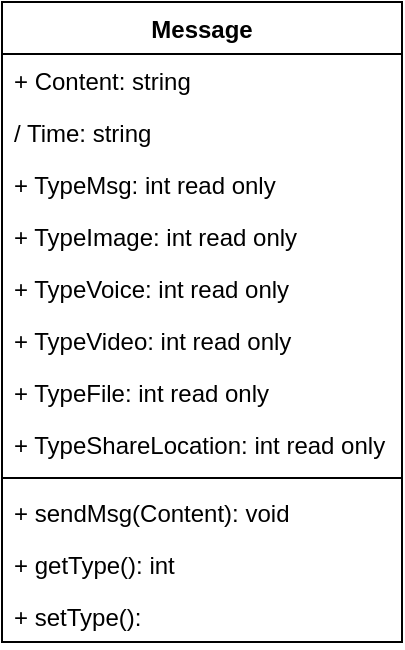 <mxfile version="13.0.3" type="device"><diagram id="KO_SPG3UJ22jKrZoMbtX" name="Page-1"><mxGraphModel dx="1102" dy="642" grid="1" gridSize="10" guides="1" tooltips="1" connect="1" arrows="1" fold="1" page="1" pageScale="1" pageWidth="850" pageHeight="1100" math="0" shadow="0"><root><mxCell id="0"/><mxCell id="1" parent="0"/><mxCell id="wWWgweSW1iGlhjR1nKM0-1" value="Message" style="swimlane;fontStyle=1;align=center;verticalAlign=top;childLayout=stackLayout;horizontal=1;startSize=26;horizontalStack=0;resizeParent=1;resizeParentMax=0;resizeLast=0;collapsible=1;marginBottom=0;" vertex="1" parent="1"><mxGeometry x="350" y="290" width="200" height="320" as="geometry"/></mxCell><mxCell id="wWWgweSW1iGlhjR1nKM0-2" value="+ Content: string" style="text;strokeColor=none;fillColor=none;align=left;verticalAlign=top;spacingLeft=4;spacingRight=4;overflow=hidden;rotatable=0;points=[[0,0.5],[1,0.5]];portConstraint=eastwest;" vertex="1" parent="wWWgweSW1iGlhjR1nKM0-1"><mxGeometry y="26" width="200" height="26" as="geometry"/></mxCell><mxCell id="wWWgweSW1iGlhjR1nKM0-11" value="/ Time: string" style="text;strokeColor=none;fillColor=none;align=left;verticalAlign=top;spacingLeft=4;spacingRight=4;overflow=hidden;rotatable=0;points=[[0,0.5],[1,0.5]];portConstraint=eastwest;" vertex="1" parent="wWWgweSW1iGlhjR1nKM0-1"><mxGeometry y="52" width="200" height="26" as="geometry"/></mxCell><mxCell id="wWWgweSW1iGlhjR1nKM0-12" value="+ TypeMsg: int read only" style="text;strokeColor=none;fillColor=none;align=left;verticalAlign=top;spacingLeft=4;spacingRight=4;overflow=hidden;rotatable=0;points=[[0,0.5],[1,0.5]];portConstraint=eastwest;" vertex="1" parent="wWWgweSW1iGlhjR1nKM0-1"><mxGeometry y="78" width="200" height="26" as="geometry"/></mxCell><mxCell id="wWWgweSW1iGlhjR1nKM0-13" value="+ TypeImage: int read only" style="text;strokeColor=none;fillColor=none;align=left;verticalAlign=top;spacingLeft=4;spacingRight=4;overflow=hidden;rotatable=0;points=[[0,0.5],[1,0.5]];portConstraint=eastwest;" vertex="1" parent="wWWgweSW1iGlhjR1nKM0-1"><mxGeometry y="104" width="200" height="26" as="geometry"/></mxCell><mxCell id="wWWgweSW1iGlhjR1nKM0-14" value="+ TypeVoice: int read only" style="text;strokeColor=none;fillColor=none;align=left;verticalAlign=top;spacingLeft=4;spacingRight=4;overflow=hidden;rotatable=0;points=[[0,0.5],[1,0.5]];portConstraint=eastwest;" vertex="1" parent="wWWgweSW1iGlhjR1nKM0-1"><mxGeometry y="130" width="200" height="26" as="geometry"/></mxCell><mxCell id="wWWgweSW1iGlhjR1nKM0-17" value="+ TypeVideo: int read only" style="text;strokeColor=none;fillColor=none;align=left;verticalAlign=top;spacingLeft=4;spacingRight=4;overflow=hidden;rotatable=0;points=[[0,0.5],[1,0.5]];portConstraint=eastwest;" vertex="1" parent="wWWgweSW1iGlhjR1nKM0-1"><mxGeometry y="156" width="200" height="26" as="geometry"/></mxCell><mxCell id="wWWgweSW1iGlhjR1nKM0-18" value="+ TypeFile: int read only" style="text;strokeColor=none;fillColor=none;align=left;verticalAlign=top;spacingLeft=4;spacingRight=4;overflow=hidden;rotatable=0;points=[[0,0.5],[1,0.5]];portConstraint=eastwest;" vertex="1" parent="wWWgweSW1iGlhjR1nKM0-1"><mxGeometry y="182" width="200" height="26" as="geometry"/></mxCell><mxCell id="wWWgweSW1iGlhjR1nKM0-19" value="+ TypeShareLocation: int read only" style="text;strokeColor=none;fillColor=none;align=left;verticalAlign=top;spacingLeft=4;spacingRight=4;overflow=hidden;rotatable=0;points=[[0,0.5],[1,0.5]];portConstraint=eastwest;" vertex="1" parent="wWWgweSW1iGlhjR1nKM0-1"><mxGeometry y="208" width="200" height="26" as="geometry"/></mxCell><mxCell id="wWWgweSW1iGlhjR1nKM0-3" value="" style="line;strokeWidth=1;fillColor=none;align=left;verticalAlign=middle;spacingTop=-1;spacingLeft=3;spacingRight=3;rotatable=0;labelPosition=right;points=[];portConstraint=eastwest;" vertex="1" parent="wWWgweSW1iGlhjR1nKM0-1"><mxGeometry y="234" width="200" height="8" as="geometry"/></mxCell><mxCell id="wWWgweSW1iGlhjR1nKM0-4" value="+ sendMsg(Content): void" style="text;strokeColor=none;fillColor=none;align=left;verticalAlign=top;spacingLeft=4;spacingRight=4;overflow=hidden;rotatable=0;points=[[0,0.5],[1,0.5]];portConstraint=eastwest;" vertex="1" parent="wWWgweSW1iGlhjR1nKM0-1"><mxGeometry y="242" width="200" height="26" as="geometry"/></mxCell><mxCell id="wWWgweSW1iGlhjR1nKM0-22" value="+ getType(): int" style="text;strokeColor=none;fillColor=none;align=left;verticalAlign=top;spacingLeft=4;spacingRight=4;overflow=hidden;rotatable=0;points=[[0,0.5],[1,0.5]];portConstraint=eastwest;" vertex="1" parent="wWWgweSW1iGlhjR1nKM0-1"><mxGeometry y="268" width="200" height="26" as="geometry"/></mxCell><mxCell id="wWWgweSW1iGlhjR1nKM0-23" value="+ setType(): " style="text;strokeColor=none;fillColor=none;align=left;verticalAlign=top;spacingLeft=4;spacingRight=4;overflow=hidden;rotatable=0;points=[[0,0.5],[1,0.5]];portConstraint=eastwest;" vertex="1" parent="wWWgweSW1iGlhjR1nKM0-1"><mxGeometry y="294" width="200" height="26" as="geometry"/></mxCell></root></mxGraphModel></diagram></mxfile>